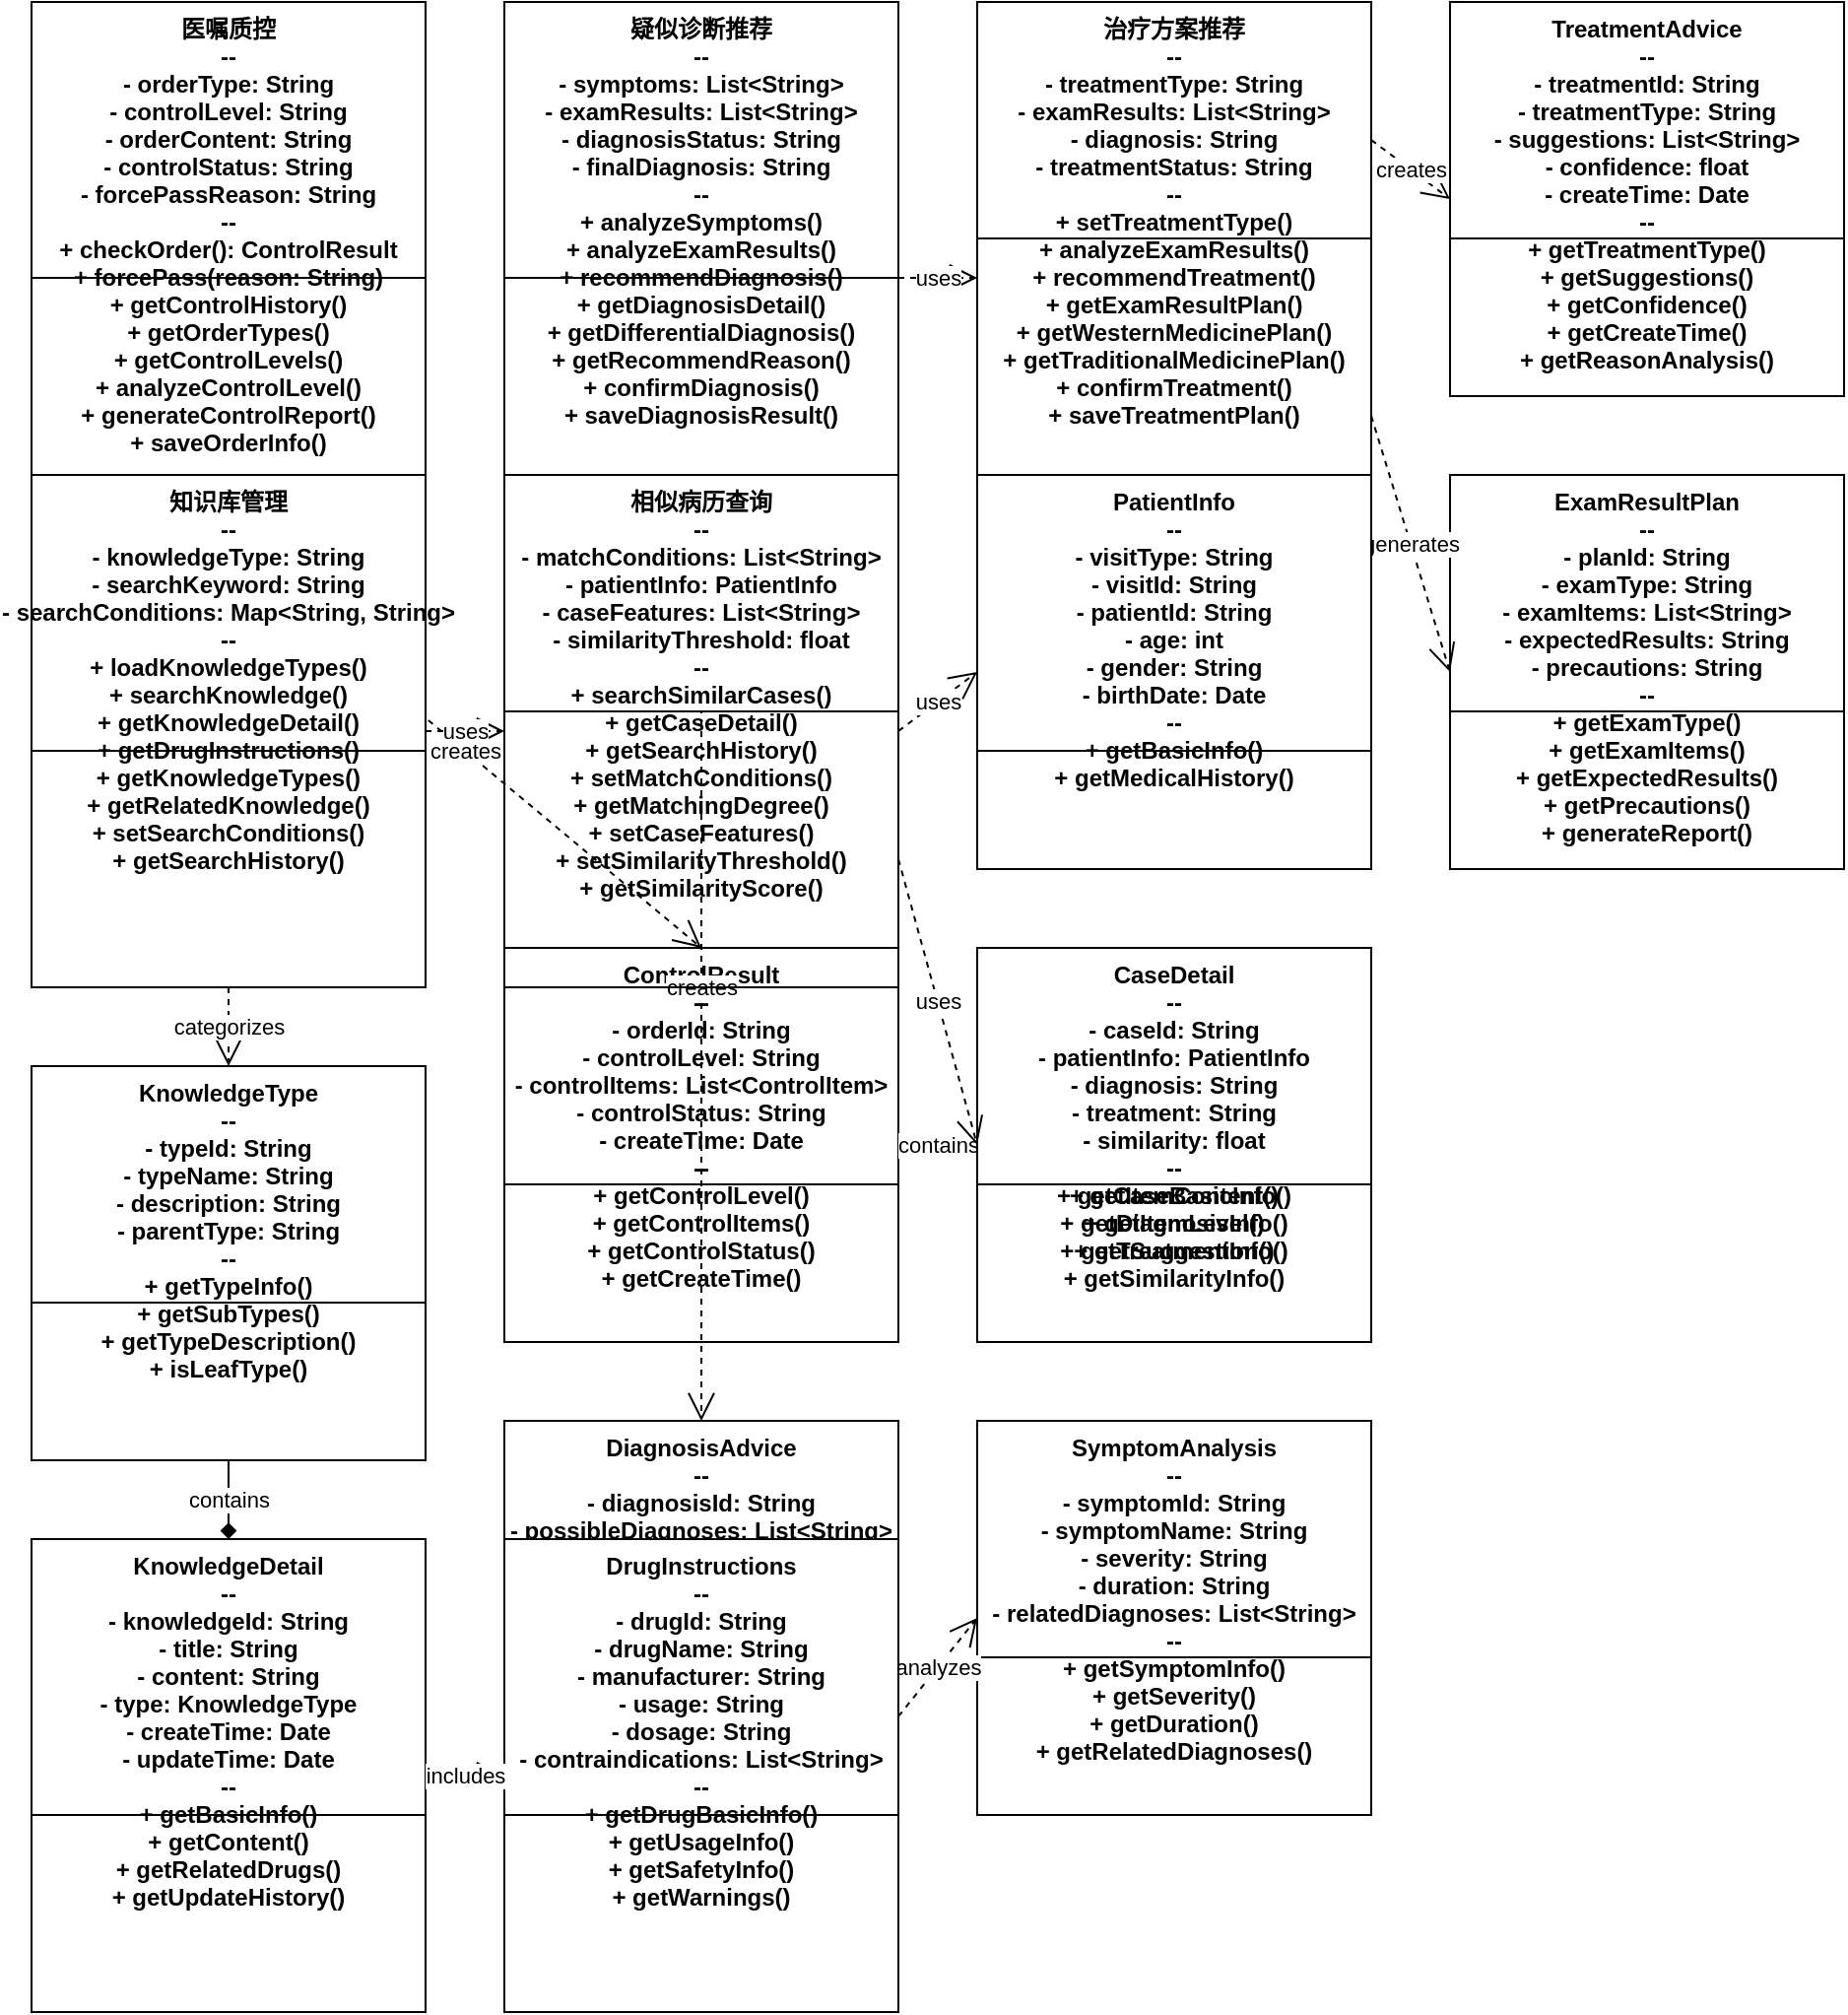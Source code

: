 <mxfile>
    <diagram id="cdss-module" name="CDSS系统功能模块类图">
        <mxGraphModel dx="1422" dy="798" grid="1" gridSize="10" guides="1" tooltips="1" connect="1" arrows="1" fold="1" page="1" pageScale="1" pageWidth="827" pageHeight="1169" math="0" shadow="0">
            <root>
                <mxCell id="0"/>
                <mxCell id="1" parent="0"/>

                <!-- 医嘱质控模块 -->
                <!-- 医嘱质控模块需要调整 -->
                <mxCell id="MedicalOrderControl" value="医嘱质控&#10;--&#10;- orderType: String&#10;- controlLevel: String&#10;- orderContent: String&#10;- controlStatus: String&#10;- forcePassReason: String&#10;--&#10;+ checkOrder(): ControlResult&#10;+ forcePass(reason: String)&#10;+ getControlHistory()&#10;+ getOrderTypes()&#10;+ getControlLevels()&#10;+ analyzeControlLevel()&#10;+ generateControlReport()&#10;+ saveOrderInfo()" style="swimlane;fontStyle=1;align=center;verticalAlign=top;childLayout=stackLayout;horizontal=1;startSize=140;horizontalStack=0;resizeParent=1;resizeParentMax=0;resizeLast=0;collapsible=1;marginBottom=0;" vertex="1" parent="1">
                    <mxGeometry x="40" y="40" width="200" height="280" as="geometry"/>
                </mxCell>
                
                <!-- 添加医嘱控制结果类 -->
                <mxCell id="ControlResult" value="ControlResult&#10;--&#10;- orderId: String&#10;- controlLevel: String&#10;- controlItems: List&lt;ControlItem&gt;&#10;- controlStatus: String&#10;- createTime: Date&#10;--&#10;+ getControlLevel()&#10;+ getControlItems()&#10;+ getControlStatus()&#10;+ getCreateTime()" style="swimlane;fontStyle=1;align=center;verticalAlign=top;childLayout=stackLayout;horizontal=1;startSize=120;horizontalStack=0;resizeParent=1;resizeParentMax=0;resizeLast=0;collapsible=1;marginBottom=0;" vertex="1" parent="1">
                    <mxGeometry x="280" y="520" width="200" height="200" as="geometry"/>
                </mxCell>
                
                <!-- 添加控制项类 -->
                <mxCell id="ControlItem" value="ControlItem&#10;--&#10;- itemType: String&#10;- itemContent: String&#10;- itemLevel: String&#10;- suggestion: String&#10;--&#10;+ getItemType()&#10;+ getItemContent()&#10;+ getItemLevel()&#10;+ getSuggestion()" style="swimlane;fontStyle=1;align=center;verticalAlign=top;childLayout=stackLayout;horizontal=1;startSize=120;horizontalStack=0;resizeParent=1;resizeParentMax=0;resizeLast=0;collapsible=1;marginBottom=0;" vertex="1" parent="1">
                    <mxGeometry x="520" y="520" width="200" height="200" as="geometry"/>
                </mxCell>
                
                <!-- 添加新的关联关系 -->
                <mxCell id="relation5" value="creates" style="endArrow=open;endSize=12;dashed=1;html=1;exitX=0.5;exitY=1;exitDx=0;exitDy=0;entryX=0.5;entryY=0;entryDx=0;entryDy=0;" edge="1" parent="1" source="MedicalOrderControl" target="ControlResult">
                    <mxGeometry relative="1" as="geometry"/>
                </mxCell>
                
                <mxCell id="relation6" value="contains" style="endArrow=diamond;endFill=1;html=1;exitX=0;exitY=0.5;exitDx=0;exitDy=0;entryX=1;entryY=0.5;entryDx=0;entryDy=0;" edge="1" parent="1" source="ControlItem" target="ControlResult">
                    <mxGeometry relative="1" as="geometry"/>
                </mxCell>

                <!-- 疑似诊断推荐模块 -->
                <!-- 疑似诊断推荐模块调整 -->
                <mxCell id="DiagnosisRecommendation" value="疑似诊断推荐&#10;--&#10;- symptoms: List&lt;String&gt;&#10;- examResults: List&lt;String&gt;&#10;- diagnosisStatus: String&#10;- finalDiagnosis: String&#10;--&#10;+ analyzeSymptoms()&#10;+ analyzeExamResults()&#10;+ recommendDiagnosis()&#10;+ getDiagnosisDetail()&#10;+ getDifferentialDiagnosis()&#10;+ getRecommendReason()&#10;+ confirmDiagnosis()&#10;+ saveDiagnosisResult()" style="swimlane;fontStyle=1;align=center;verticalAlign=top;childLayout=stackLayout;horizontal=1;startSize=140;horizontalStack=0;resizeParent=1;resizeParentMax=0;resizeLast=0;collapsible=1;marginBottom=0;" vertex="1" parent="1">
                    <mxGeometry x="280" y="40" width="200" height="280" as="geometry"/>
                </mxCell>

                <!-- 添加诊断建议类 -->
                <mxCell id="DiagnosisAdvice" value="DiagnosisAdvice&#10;--&#10;- diagnosisId: String&#10;- possibleDiagnoses: List&lt;String&gt;&#10;- confidence: float&#10;- reasonAnalysis: String&#10;- createTime: Date&#10;--&#10;+ getPossibleDiagnoses()&#10;+ getConfidence()&#10;+ getReasonAnalysis()&#10;+ getDifferentialInfo()" style="swimlane;fontStyle=1;align=center;verticalAlign=top;childLayout=stackLayout;horizontal=1;startSize=120;horizontalStack=0;resizeParent=1;resizeParentMax=0;resizeLast=0;collapsible=1;marginBottom=0;" vertex="1" parent="1">
                    <mxGeometry x="280" y="760" width="200" height="200" as="geometry"/>
                </mxCell>

                <!-- 添加症状分析类 -->
                <mxCell id="SymptomAnalysis" value="SymptomAnalysis&#10;--&#10;- symptomId: String&#10;- symptomName: String&#10;- severity: String&#10;- duration: String&#10;- relatedDiagnoses: List&lt;String&gt;&#10;--&#10;+ getSymptomInfo()&#10;+ getSeverity()&#10;+ getDuration()&#10;+ getRelatedDiagnoses()" style="swimlane;fontStyle=1;align=center;verticalAlign=top;childLayout=stackLayout;horizontal=1;startSize=120;horizontalStack=0;resizeParent=1;resizeParentMax=0;resizeLast=0;collapsible=1;marginBottom=0;" vertex="1" parent="1">
                    <mxGeometry x="520" y="760" width="200" height="200" as="geometry"/>
                </mxCell>

                <!-- 添加新的关联关系 -->
                <mxCell id="relation7" value="creates" style="endArrow=open;endSize=12;dashed=1;html=1;exitX=0.5;exitY=1;exitDx=0;exitDy=0;entryX=0.5;entryY=0;entryDx=0;entryDy=0;" edge="1" parent="1" source="DiagnosisRecommendation" target="DiagnosisAdvice">
                    <mxGeometry relative="1" as="geometry"/>
                </mxCell>

                <mxCell id="relation8" value="analyzes" style="endArrow=open;endSize=12;dashed=1;html=1;exitX=1;exitY=0.75;exitDx=0;exitDy=0;entryX=0;entryY=0.5;entryDx=0;entryDy=0;" edge="1" parent="1" source="DiagnosisAdvice" target="SymptomAnalysis">
                    <mxGeometry relative="1" as="geometry"/>
                </mxCell>

                <!-- 治疗方案推荐模块 -->
                <!-- 治疗方案推荐模块调整 -->
                <mxCell id="TreatmentRecommendation" value="治疗方案推荐&#10;--&#10;- treatmentType: String&#10;- examResults: List&lt;String&gt;&#10;- diagnosis: String&#10;- treatmentStatus: String&#10;--&#10;+ setTreatmentType()&#10;+ analyzeExamResults()&#10;+ recommendTreatment()&#10;+ getExamResultPlan()&#10;+ getWesternMedicinePlan()&#10;+ getTraditionalMedicinePlan()&#10;+ confirmTreatment()&#10;+ saveTreatmentPlan()" style="swimlane;fontStyle=1;align=center;verticalAlign=top;childLayout=stackLayout;horizontal=1;startSize=120;horizontalStack=0;resizeParent=1;resizeParentMax=0;resizeLast=0;collapsible=1;marginBottom=0;" vertex="1" parent="1">
                    <mxGeometry x="520" y="40" width="200" height="280" as="geometry"/>
                </mxCell>

                <!-- 添加治疗建议类 -->
                <mxCell id="TreatmentAdvice" value="TreatmentAdvice&#10;--&#10;- treatmentId: String&#10;- treatmentType: String&#10;- suggestions: List&lt;String&gt;&#10;- confidence: float&#10;- createTime: Date&#10;--&#10;+ getTreatmentType()&#10;+ getSuggestions()&#10;+ getConfidence()&#10;+ getCreateTime()&#10;+ getReasonAnalysis()" style="swimlane;fontStyle=1;align=center;verticalAlign=top;childLayout=stackLayout;horizontal=1;startSize=120;horizontalStack=0;resizeParent=1;resizeParentMax=0;resizeLast=0;collapsible=1;marginBottom=0;" vertex="1" parent="1">
                    <mxGeometry x="760" y="40" width="200" height="200" as="geometry"/>
                </mxCell>

                <!-- 添加检查结果方案类 -->
                <mxCell id="ExamResultPlan" value="ExamResultPlan&#10;--&#10;- planId: String&#10;- examType: String&#10;- examItems: List&lt;String&gt;&#10;- expectedResults: String&#10;- precautions: String&#10;--&#10;+ getExamType()&#10;+ getExamItems()&#10;+ getExpectedResults()&#10;+ getPrecautions()&#10;+ generateReport()" style="swimlane;fontStyle=1;align=center;verticalAlign=top;childLayout=stackLayout;horizontal=1;startSize=120;horizontalStack=0;resizeParent=1;resizeParentMax=0;resizeLast=0;collapsible=1;marginBottom=0;" vertex="1" parent="1">
                    <mxGeometry x="760" y="280" width="200" height="200" as="geometry"/>
                </mxCell>

                <!-- 添加新的关联关系 -->
                <mxCell id="relation12" value="creates" style="endArrow=open;endSize=12;dashed=1;html=1;exitX=1;exitY=0.25;exitDx=0;exitDy=0;entryX=0;entryY=0.5;entryDx=0;entryDy=0;" edge="1" parent="1" source="TreatmentRecommendation" target="TreatmentAdvice">
                    <mxGeometry relative="1" as="geometry"/>
                </mxCell>

                <mxCell id="relation13" value="generates" style="endArrow=open;endSize=12;dashed=1;html=1;exitX=1;exitY=0.75;exitDx=0;exitDy=0;entryX=0;entryY=0.5;entryDx=0;entryDy=0;" edge="1" parent="1" source="TreatmentRecommendation" target="ExamResultPlan">
                    <mxGeometry relative="1" as="geometry"/>
                </mxCell>

                <!-- 知识库管理模块调整 -->
                <mxCell id="KnowledgeBase" value="知识库管理&#10;--&#10;- knowledgeType: String&#10;- searchKeyword: String&#10;- searchConditions: Map&lt;String, String&gt;&#10;--&#10;+ loadKnowledgeTypes()&#10;+ searchKnowledge()&#10;+ getKnowledgeDetail()&#10;+ getDrugInstructions()&#10;+ getKnowledgeTypes()&#10;+ getRelatedKnowledge()&#10;+ setSearchConditions()&#10;+ getSearchHistory()" style="swimlane;fontStyle=1;align=center;verticalAlign=top;childLayout=stackLayout;horizontal=1;startSize=140;horizontalStack=0;resizeParent=1;resizeParentMax=0;resizeLast=0;collapsible=1;marginBottom=0;" vertex="1" parent="1">
                    <mxGeometry x="40" y="280" width="200" height="260" as="geometry"/>
                </mxCell>
                
                <!-- 添加知识类型类 -->
                <mxCell id="KnowledgeType" value="KnowledgeType&#10;--&#10;- typeId: String&#10;- typeName: String&#10;- description: String&#10;- parentType: String&#10;--&#10;+ getTypeInfo()&#10;+ getSubTypes()&#10;+ getTypeDescription()&#10;+ isLeafType()" style="swimlane;fontStyle=1;align=center;verticalAlign=top;childLayout=stackLayout;horizontal=1;startSize=120;horizontalStack=0;resizeParent=1;resizeParentMax=0;resizeLast=0;collapsible=1;marginBottom=0;" vertex="1" parent="1">
                    <mxGeometry x="40" y="580" width="200" height="200" as="geometry"/>
                </mxCell>
                
                <!-- 添加知识详情类 -->
                <mxCell id="KnowledgeDetail" value="KnowledgeDetail&#10;--&#10;- knowledgeId: String&#10;- title: String&#10;- content: String&#10;- type: KnowledgeType&#10;- createTime: Date&#10;- updateTime: Date&#10;--&#10;+ getBasicInfo()&#10;+ getContent()&#10;+ getRelatedDrugs()&#10;+ getUpdateHistory()" style="swimlane;fontStyle=1;align=center;verticalAlign=top;childLayout=stackLayout;horizontal=1;startSize=140;horizontalStack=0;resizeParent=1;resizeParentMax=0;resizeLast=0;collapsible=1;marginBottom=0;" vertex="1" parent="1">
                    <mxGeometry x="40" y="820" width="200" height="240" as="geometry"/>
                </mxCell>
                
                <!-- 添加药品说明书类 -->
                <mxCell id="DrugInstructions" value="DrugInstructions&#10;--&#10;- drugId: String&#10;- drugName: String&#10;- manufacturer: String&#10;- usage: String&#10;- dosage: String&#10;- contraindications: List&lt;String&gt;&#10;--&#10;+ getDrugBasicInfo()&#10;+ getUsageInfo()&#10;+ getSafetyInfo()&#10;+ getWarnings()" style="swimlane;fontStyle=1;align=center;verticalAlign=top;childLayout=stackLayout;horizontal=1;startSize=140;horizontalStack=0;resizeParent=1;resizeParentMax=0;resizeLast=0;collapsible=1;marginBottom=0;" vertex="1" parent="1">
                    <mxGeometry x="280" y="820" width="200" height="240" as="geometry"/>
                </mxCell>
                
                <!-- 添加新的关联关系 -->
                <mxCell id="relation9" value="categorizes" style="endArrow=open;endSize=12;dashed=1;html=1;exitX=0.5;exitY=1;exitDx=0;exitDy=0;entryX=0.5;entryY=0;entryDx=0;entryDy=0;" edge="1" parent="1" source="KnowledgeBase" target="KnowledgeType">
                    <mxGeometry relative="1" as="geometry"/>
                </mxCell>
                
                <mxCell id="relation10" value="contains" style="endArrow=diamond;endFill=1;html=1;exitX=0.5;exitY=1;exitDx=0;exitDy=0;entryX=0.5;entryY=0;entryDx=0;entryDy=0;" edge="1" parent="1" source="KnowledgeType" target="KnowledgeDetail">
                    <mxGeometry relative="1" as="geometry"/>
                </mxCell>
                
                <mxCell id="relation11" value="includes" style="endArrow=open;endSize=12;dashed=1;html=1;exitX=1;exitY=0.5;exitDx=0;exitDy=0;entryX=0;entryY=0.5;entryDx=0;entryDy=0;" edge="1" parent="1" source="KnowledgeDetail" target="DrugInstructions">
                    <mxGeometry relative="1" as="geometry"/>
                </mxCell>

                <!-- 相似病历查询模块需要调整 -->
                <mxCell id="CaseQuery" value="相似病历查询&#10;--&#10;- matchConditions: List&lt;String&gt;&#10;- patientInfo: PatientInfo&#10;- caseFeatures: List&lt;String&gt;&#10;- similarityThreshold: float&#10;--&#10;+ searchSimilarCases()&#10;+ getCaseDetail()&#10;+ getSearchHistory()&#10;+ setMatchConditions()&#10;+ getMatchingDegree()&#10;+ setCaseFeatures()&#10;+ setSimilarityThreshold()&#10;+ getSimilarityScore()" style="swimlane;fontStyle=1;align=center;verticalAlign=top;childLayout=stackLayout;horizontal=1;startSize=120;horizontalStack=0;resizeParent=1;resizeParentMax=0;resizeLast=0;collapsible=1;marginBottom=0;" vertex="1" parent="1">
                    <mxGeometry x="280" y="280" width="200" height="260" as="geometry"/>
                </mxCell>

                <!-- 添加新的数据模型类 -->
                <mxCell id="CaseDetail" value="CaseDetail&#10;--&#10;- caseId: String&#10;- patientInfo: PatientInfo&#10;- diagnosis: String&#10;- treatment: String&#10;- similarity: float&#10;--&#10;+ getCaseBasicInfo()&#10;+ getDiagnosisInfo()&#10;+ getTreatmentInfo()&#10;+ getSimilarityInfo()" style="swimlane;fontStyle=1;align=center;verticalAlign=top;childLayout=stackLayout;horizontal=1;startSize=120;horizontalStack=0;resizeParent=1;resizeParentMax=0;resizeLast=0;collapsible=1;marginBottom=0;" vertex="1" parent="1">
                    <mxGeometry x="520" y="520" width="200" height="200" as="geometry"/>
                </mxCell>

                <!-- 添加新的关联关系 -->
                <mxCell id="relation4" value="uses" style="endArrow=open;endSize=12;dashed=1;html=1;exitX=1;exitY=0.75;exitDx=0;exitDy=0;entryX=0;entryY=0.5;entryDx=0;entryDy=0;" edge="1" parent="1" source="CaseQuery" target="CaseDetail">
                    <mxGeometry relative="1" as="geometry"/>
                </mxCell>

                <!-- 数据模型类 -->
                <mxCell id="PatientInfo" value="PatientInfo&#10;--&#10;- visitType: String&#10;- visitId: String&#10;- patientId: String&#10;- age: int&#10;- gender: String&#10;- birthDate: Date&#10;--&#10;+ getBasicInfo()&#10;+ getMedicalHistory()" style="swimlane;fontStyle=1;align=center;verticalAlign=top;childLayout=stackLayout;horizontal=1;startSize=140;horizontalStack=0;resizeParent=1;resizeParentMax=0;resizeLast=0;collapsible=1;marginBottom=0;" vertex="1" parent="1">
                    <mxGeometry x="520" y="280" width="200" height="200" as="geometry"/>
                </mxCell>

                <!-- 关联关系 -->
                <mxCell id="relation1" value="uses" style="endArrow=open;endSize=12;dashed=1;html=1;exitX=1;exitY=0.5;exitDx=0;exitDy=0;entryX=0;entryY=0.5;entryDx=0;entryDy=0;" edge="1" parent="1" source="DiagnosisRecommendation" target="TreatmentRecommendation">
                    <mxGeometry relative="1" as="geometry"/>
                </mxCell>

                <mxCell id="relation2" value="uses" style="endArrow=open;endSize=12;dashed=1;html=1;exitX=1;exitY=0.5;exitDx=0;exitDy=0;entryX=0;entryY=0.5;entryDx=0;entryDy=0;" edge="1" parent="1" source="KnowledgeBase" target="CaseQuery">
                    <mxGeometry relative="1" as="geometry"/>
                </mxCell>

                <mxCell id="relation3" value="uses" style="endArrow=open;endSize=12;dashed=1;html=1;exitX=1;exitY=0.5;exitDx=0;exitDy=0;entryX=0;entryY=0.5;entryDx=0;entryDy=0;" edge="1" parent="1" source="CaseQuery" target="PatientInfo">
                    <mxGeometry relative="1" as="geometry"/>
                </mxCell>

            </root>
        </mxGraphModel>
    </diagram>
</mxfile>